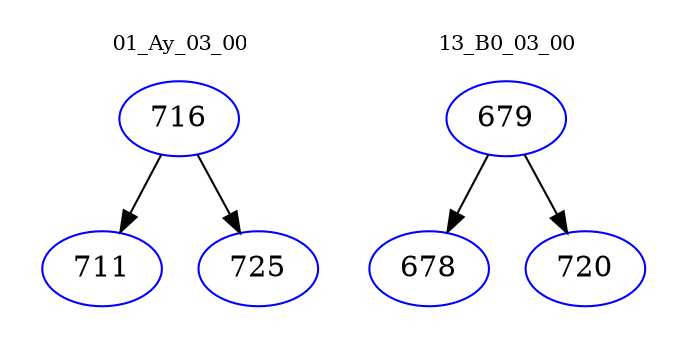 digraph{
subgraph cluster_0 {
color = white
label = "01_Ay_03_00";
fontsize=10;
T0_716 [label="716", color="blue"]
T0_716 -> T0_711 [color="black"]
T0_711 [label="711", color="blue"]
T0_716 -> T0_725 [color="black"]
T0_725 [label="725", color="blue"]
}
subgraph cluster_1 {
color = white
label = "13_B0_03_00";
fontsize=10;
T1_679 [label="679", color="blue"]
T1_679 -> T1_678 [color="black"]
T1_678 [label="678", color="blue"]
T1_679 -> T1_720 [color="black"]
T1_720 [label="720", color="blue"]
}
}
